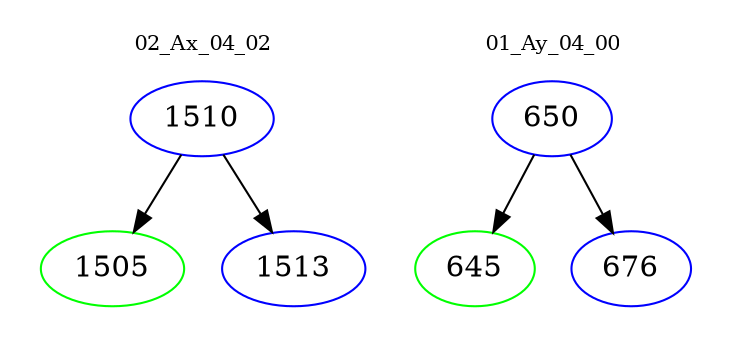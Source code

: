 digraph{
subgraph cluster_0 {
color = white
label = "02_Ax_04_02";
fontsize=10;
T0_1510 [label="1510", color="blue"]
T0_1510 -> T0_1505 [color="black"]
T0_1505 [label="1505", color="green"]
T0_1510 -> T0_1513 [color="black"]
T0_1513 [label="1513", color="blue"]
}
subgraph cluster_1 {
color = white
label = "01_Ay_04_00";
fontsize=10;
T1_650 [label="650", color="blue"]
T1_650 -> T1_645 [color="black"]
T1_645 [label="645", color="green"]
T1_650 -> T1_676 [color="black"]
T1_676 [label="676", color="blue"]
}
}
